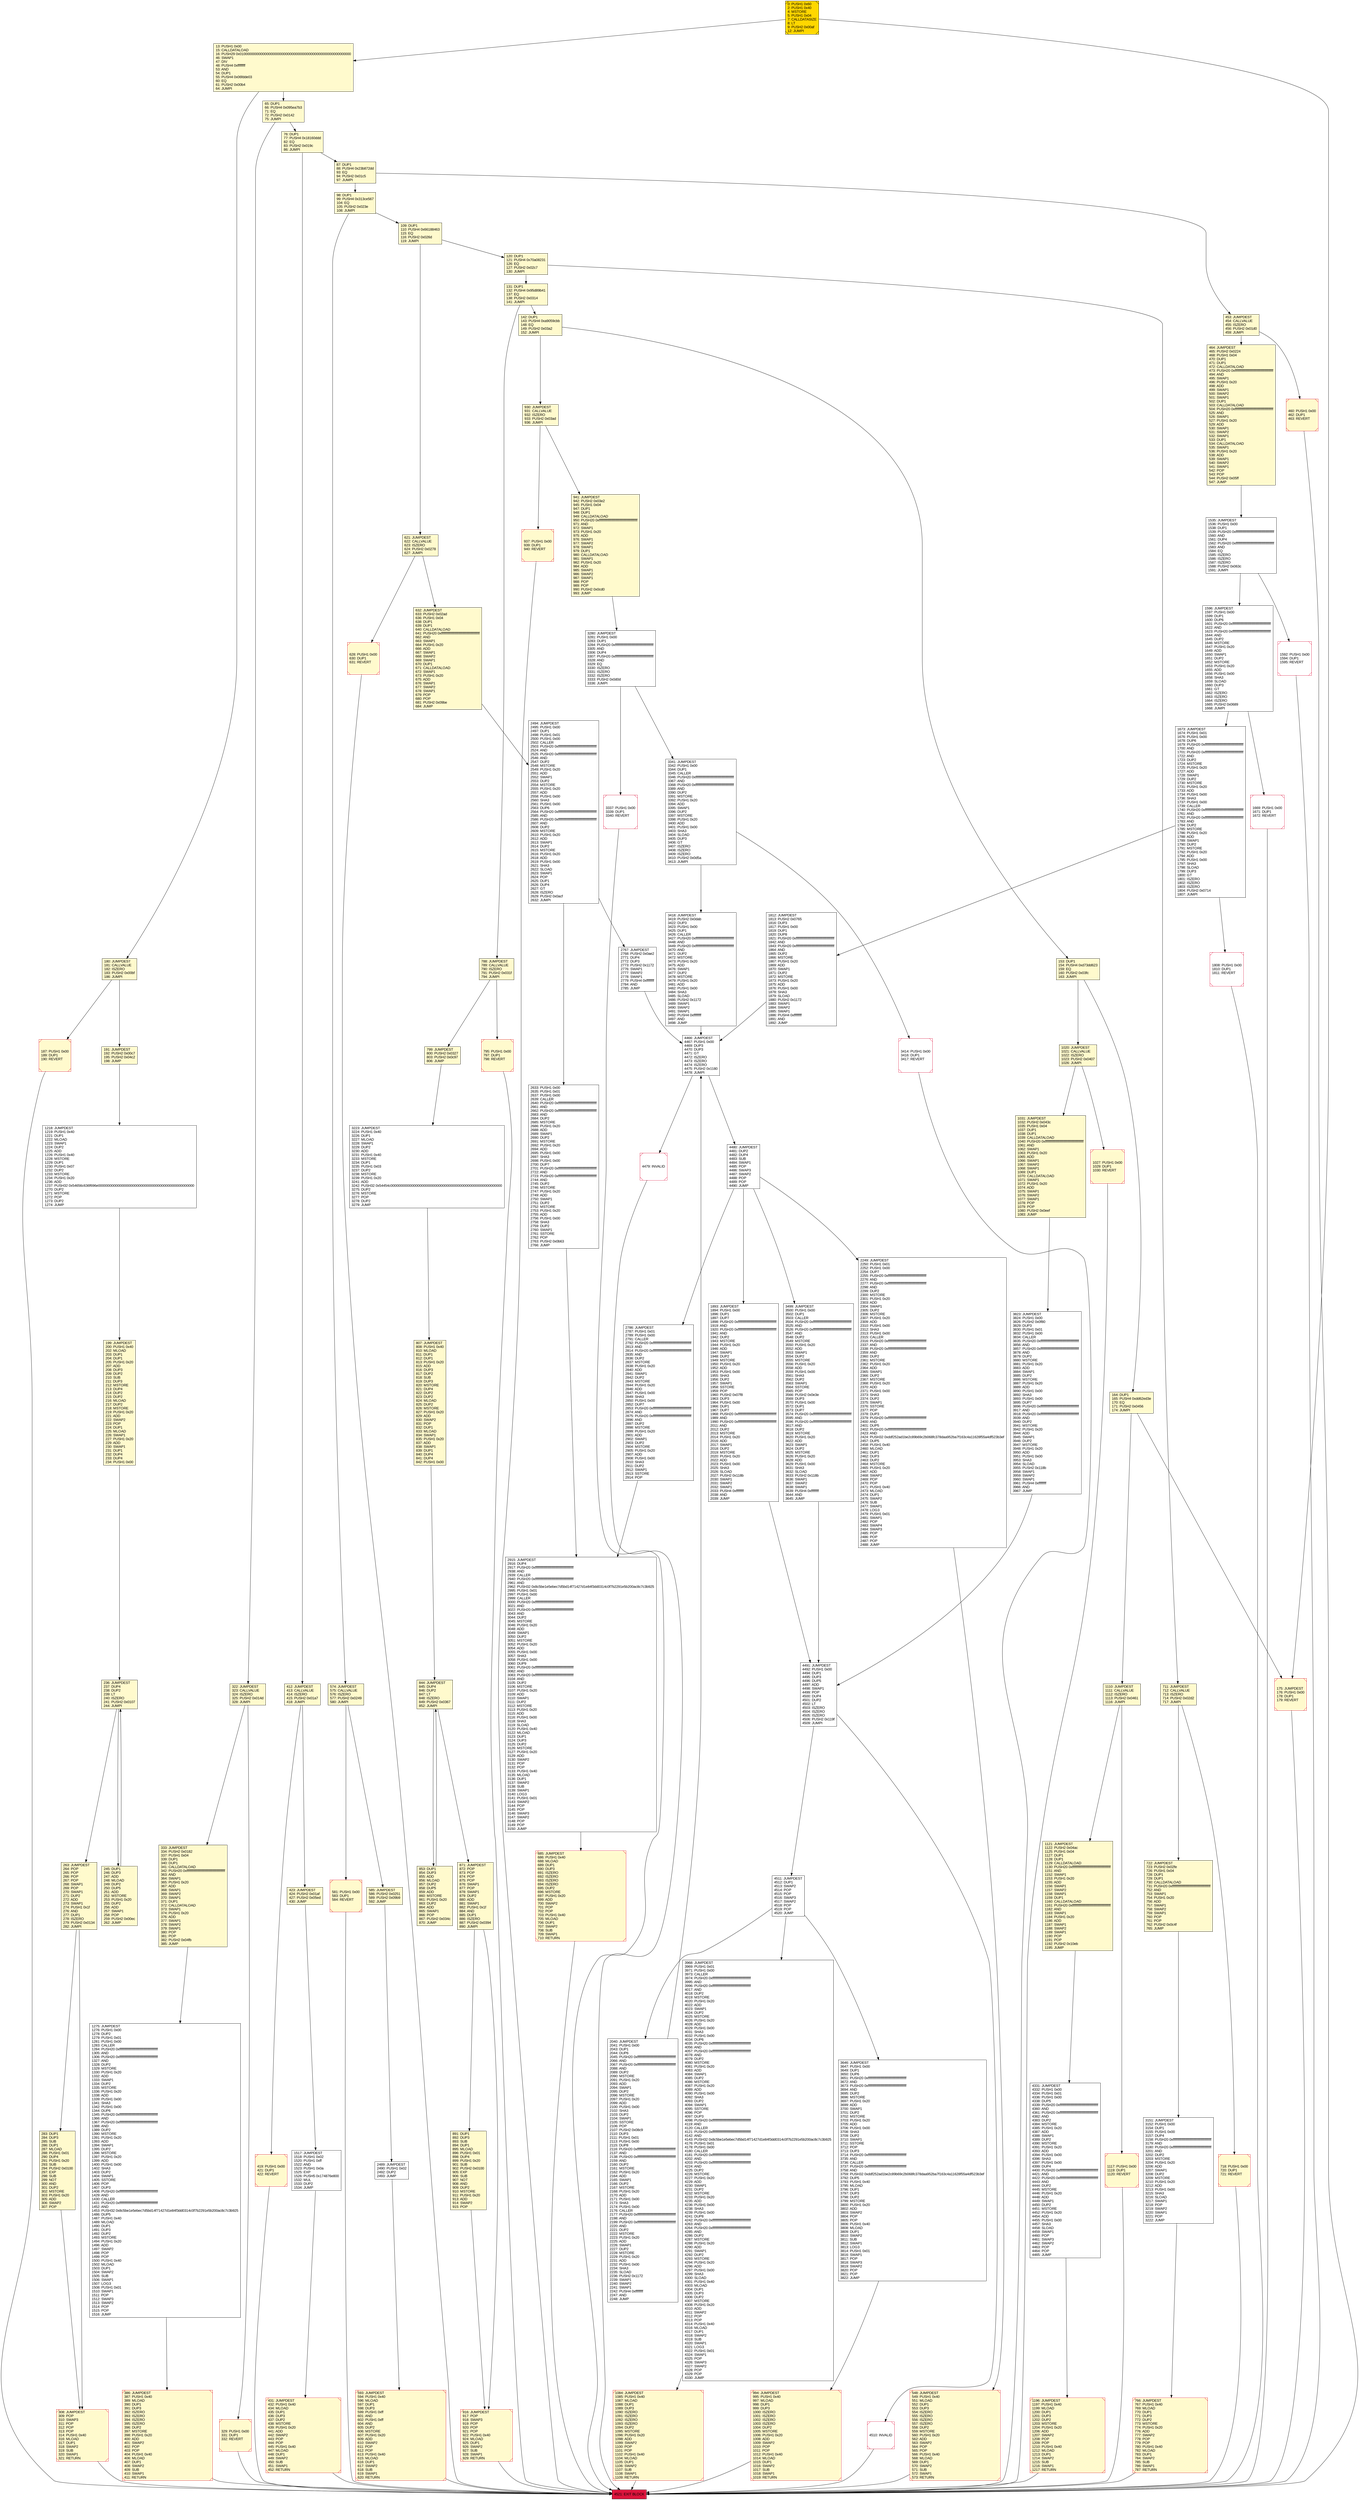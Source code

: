 digraph G {
bgcolor=transparent rankdir=UD;
node [shape=box style=filled color=black fillcolor=white fontname=arial fontcolor=black];
1084 [label="1084: JUMPDEST\l1085: PUSH1 0x40\l1087: MLOAD\l1088: DUP1\l1089: DUP3\l1090: ISZERO\l1091: ISZERO\l1092: ISZERO\l1093: ISZERO\l1094: DUP2\l1095: MSTORE\l1096: PUSH1 0x20\l1098: ADD\l1099: SWAP2\l1100: POP\l1101: POP\l1102: PUSH1 0x40\l1104: MLOAD\l1105: DUP1\l1106: SWAP2\l1107: SUB\l1108: SWAP1\l1109: RETURN\l" fillcolor=lemonchiffon shape=Msquare color=crimson ];
419 [label="419: PUSH1 0x00\l421: DUP1\l422: REVERT\l" fillcolor=lemonchiffon shape=Msquare color=crimson ];
844 [label="844: JUMPDEST\l845: DUP4\l846: DUP2\l847: LT\l848: ISZERO\l849: PUSH2 0x0367\l852: JUMPI\l" fillcolor=lemonchiffon ];
937 [label="937: PUSH1 0x00\l939: DUP1\l940: REVERT\l" fillcolor=lemonchiffon shape=Msquare color=crimson ];
76 [label="76: DUP1\l77: PUSH4 0x18160ddd\l82: EQ\l83: PUSH2 0x019c\l86: JUMPI\l" fillcolor=lemonchiffon ];
585 [label="585: JUMPDEST\l586: PUSH2 0x0251\l589: PUSH2 0x09b9\l592: JUMP\l" fillcolor=lemonchiffon ];
916 [label="916: JUMPDEST\l917: POP\l918: SWAP3\l919: POP\l920: POP\l921: POP\l922: PUSH1 0x40\l924: MLOAD\l925: DUP1\l926: SWAP2\l927: SUB\l928: SWAP1\l929: RETURN\l" fillcolor=lemonchiffon shape=Msquare color=crimson ];
2489 [label="2489: JUMPDEST\l2490: PUSH1 0x02\l2492: DUP2\l2493: JUMP\l" ];
283 [label="283: DUP1\l284: DUP3\l285: SUB\l286: DUP1\l287: MLOAD\l288: PUSH1 0x01\l290: DUP4\l291: PUSH1 0x20\l293: SUB\l294: PUSH2 0x0100\l297: EXP\l298: SUB\l299: NOT\l300: AND\l301: DUP2\l302: MSTORE\l303: PUSH1 0x20\l305: ADD\l306: SWAP2\l307: POP\l" fillcolor=lemonchiffon ];
1596 [label="1596: JUMPDEST\l1597: PUSH1 0x00\l1599: DUP1\l1600: DUP6\l1601: PUSH20 0xffffffffffffffffffffffffffffffffffffffff\l1622: AND\l1623: PUSH20 0xffffffffffffffffffffffffffffffffffffffff\l1644: AND\l1645: DUP2\l1646: MSTORE\l1647: PUSH1 0x20\l1649: ADD\l1650: SWAP1\l1651: DUP2\l1652: MSTORE\l1653: PUSH1 0x20\l1655: ADD\l1656: PUSH1 0x00\l1658: SHA3\l1659: SLOAD\l1660: DUP3\l1661: GT\l1662: ISZERO\l1663: ISZERO\l1664: ISZERO\l1665: PUSH2 0x0689\l1668: JUMPI\l" ];
333 [label="333: JUMPDEST\l334: PUSH2 0x0182\l337: PUSH1 0x04\l339: DUP1\l340: DUP1\l341: CALLDATALOAD\l342: PUSH20 0xffffffffffffffffffffffffffffffffffffffff\l363: AND\l364: SWAP1\l365: PUSH1 0x20\l367: ADD\l368: SWAP1\l369: SWAP2\l370: SWAP1\l371: DUP1\l372: CALLDATALOAD\l373: SWAP1\l374: PUSH1 0x20\l376: ADD\l377: SWAP1\l378: SWAP2\l379: SWAP1\l380: POP\l381: POP\l382: PUSH2 0x04fb\l385: JUMP\l" fillcolor=lemonchiffon ];
548 [label="548: JUMPDEST\l549: PUSH1 0x40\l551: MLOAD\l552: DUP1\l553: DUP3\l554: ISZERO\l555: ISZERO\l556: ISZERO\l557: ISZERO\l558: DUP2\l559: MSTORE\l560: PUSH1 0x20\l562: ADD\l563: SWAP2\l564: POP\l565: POP\l566: PUSH1 0x40\l568: MLOAD\l569: DUP1\l570: SWAP2\l571: SUB\l572: SWAP1\l573: RETURN\l" fillcolor=lemonchiffon shape=Msquare color=crimson ];
3341 [label="3341: JUMPDEST\l3342: PUSH1 0x00\l3344: DUP1\l3345: CALLER\l3346: PUSH20 0xffffffffffffffffffffffffffffffffffffffff\l3367: AND\l3368: PUSH20 0xffffffffffffffffffffffffffffffffffffffff\l3389: AND\l3390: DUP2\l3391: MSTORE\l3392: PUSH1 0x20\l3394: ADD\l3395: SWAP1\l3396: DUP2\l3397: MSTORE\l3398: PUSH1 0x20\l3400: ADD\l3401: PUSH1 0x00\l3403: SHA3\l3404: SLOAD\l3405: DUP3\l3406: GT\l3407: ISZERO\l3408: ISZERO\l3409: ISZERO\l3410: PUSH2 0x0d5a\l3413: JUMPI\l" ];
187 [label="187: PUSH1 0x00\l189: DUP1\l190: REVERT\l" fillcolor=lemonchiffon shape=Msquare color=crimson ];
431 [label="431: JUMPDEST\l432: PUSH1 0x40\l434: MLOAD\l435: DUP1\l436: DUP3\l437: DUP2\l438: MSTORE\l439: PUSH1 0x20\l441: ADD\l442: SWAP2\l443: POP\l444: POP\l445: PUSH1 0x40\l447: MLOAD\l448: DUP1\l449: SWAP2\l450: SUB\l451: SWAP1\l452: RETURN\l" fillcolor=lemonchiffon shape=Msquare color=crimson ];
1196 [label="1196: JUMPDEST\l1197: PUSH1 0x40\l1199: MLOAD\l1200: DUP1\l1201: DUP3\l1202: DUP2\l1203: MSTORE\l1204: PUSH1 0x20\l1206: ADD\l1207: SWAP2\l1208: POP\l1209: POP\l1210: PUSH1 0x40\l1212: MLOAD\l1213: DUP1\l1214: SWAP2\l1215: SUB\l1216: SWAP1\l1217: RETURN\l" fillcolor=lemonchiffon shape=Msquare color=crimson ];
4510 [label="4510: INVALID\l" shape=Msquare color=crimson ];
799 [label="799: JUMPDEST\l800: PUSH2 0x0327\l803: PUSH2 0x0c97\l806: JUMP\l" fillcolor=lemonchiffon ];
1669 [label="1669: PUSH1 0x00\l1671: DUP1\l1672: REVERT\l" shape=Msquare color=crimson ];
1535 [label="1535: JUMPDEST\l1536: PUSH1 0x00\l1538: DUP1\l1539: PUSH20 0xffffffffffffffffffffffffffffffffffffffff\l1560: AND\l1561: DUP4\l1562: PUSH20 0xffffffffffffffffffffffffffffffffffffffff\l1583: AND\l1584: EQ\l1585: ISZERO\l1586: ISZERO\l1587: ISZERO\l1588: PUSH2 0x063c\l1591: JUMPI\l" ];
632 [label="632: JUMPDEST\l633: PUSH2 0x02ad\l636: PUSH1 0x04\l638: DUP1\l639: DUP1\l640: CALLDATALOAD\l641: PUSH20 0xffffffffffffffffffffffffffffffffffffffff\l662: AND\l663: SWAP1\l664: PUSH1 0x20\l666: ADD\l667: SWAP1\l668: SWAP2\l669: SWAP1\l670: DUP1\l671: CALLDATALOAD\l672: SWAP1\l673: PUSH1 0x20\l675: ADD\l676: SWAP1\l677: SWAP2\l678: SWAP1\l679: POP\l680: POP\l681: PUSH2 0x09be\l684: JUMP\l" fillcolor=lemonchiffon ];
1031 [label="1031: JUMPDEST\l1032: PUSH2 0x043c\l1035: PUSH1 0x04\l1037: DUP1\l1038: DUP1\l1039: CALLDATALOAD\l1040: PUSH20 0xffffffffffffffffffffffffffffffffffffffff\l1061: AND\l1062: SWAP1\l1063: PUSH1 0x20\l1065: ADD\l1066: SWAP1\l1067: SWAP2\l1068: SWAP1\l1069: DUP1\l1070: CALLDATALOAD\l1071: SWAP1\l1072: PUSH1 0x20\l1074: ADD\l1075: SWAP1\l1076: SWAP2\l1077: SWAP1\l1078: POP\l1079: POP\l1080: PUSH2 0x0eef\l1083: JUMP\l" fillcolor=lemonchiffon ];
263 [label="263: JUMPDEST\l264: POP\l265: POP\l266: POP\l267: POP\l268: SWAP1\l269: POP\l270: SWAP1\l271: DUP2\l272: ADD\l273: SWAP1\l274: PUSH1 0x1f\l276: AND\l277: DUP1\l278: ISZERO\l279: PUSH2 0x0134\l282: JUMPI\l" fillcolor=lemonchiffon ];
2040 [label="2040: JUMPDEST\l2041: PUSH1 0x00\l2043: DUP1\l2044: DUP6\l2045: PUSH20 0xffffffffffffffffffffffffffffffffffffffff\l2066: AND\l2067: PUSH20 0xffffffffffffffffffffffffffffffffffffffff\l2088: AND\l2089: DUP2\l2090: MSTORE\l2091: PUSH1 0x20\l2093: ADD\l2094: SWAP1\l2095: DUP2\l2096: MSTORE\l2097: PUSH1 0x20\l2099: ADD\l2100: PUSH1 0x00\l2102: SHA3\l2103: DUP2\l2104: SWAP1\l2105: SSTORE\l2106: POP\l2107: PUSH2 0x08c9\l2110: DUP3\l2111: PUSH1 0x01\l2113: PUSH1 0x00\l2115: DUP8\l2116: PUSH20 0xffffffffffffffffffffffffffffffffffffffff\l2137: AND\l2138: PUSH20 0xffffffffffffffffffffffffffffffffffffffff\l2159: AND\l2160: DUP2\l2161: MSTORE\l2162: PUSH1 0x20\l2164: ADD\l2165: SWAP1\l2166: DUP2\l2167: MSTORE\l2168: PUSH1 0x20\l2170: ADD\l2171: PUSH1 0x00\l2173: SHA3\l2174: PUSH1 0x00\l2176: CALLER\l2177: PUSH20 0xffffffffffffffffffffffffffffffffffffffff\l2198: AND\l2199: PUSH20 0xffffffffffffffffffffffffffffffffffffffff\l2220: AND\l2221: DUP2\l2222: MSTORE\l2223: PUSH1 0x20\l2225: ADD\l2226: SWAP1\l2227: DUP2\l2228: MSTORE\l2229: PUSH1 0x20\l2231: ADD\l2232: PUSH1 0x00\l2234: SHA3\l2235: SLOAD\l2236: PUSH2 0x1172\l2239: SWAP1\l2240: SWAP2\l2241: SWAP1\l2242: PUSH4 0xffffffff\l2247: AND\l2248: JUMP\l" ];
711 [label="711: JUMPDEST\l712: CALLVALUE\l713: ISZERO\l714: PUSH2 0x02d2\l717: JUMPI\l" fillcolor=lemonchiffon ];
3823 [label="3823: JUMPDEST\l3824: PUSH1 0x00\l3826: PUSH2 0x0f80\l3829: DUP3\l3830: PUSH1 0x01\l3832: PUSH1 0x00\l3834: CALLER\l3835: PUSH20 0xffffffffffffffffffffffffffffffffffffffff\l3856: AND\l3857: PUSH20 0xffffffffffffffffffffffffffffffffffffffff\l3878: AND\l3879: DUP2\l3880: MSTORE\l3881: PUSH1 0x20\l3883: ADD\l3884: SWAP1\l3885: DUP2\l3886: MSTORE\l3887: PUSH1 0x20\l3889: ADD\l3890: PUSH1 0x00\l3892: SHA3\l3893: PUSH1 0x00\l3895: DUP7\l3896: PUSH20 0xffffffffffffffffffffffffffffffffffffffff\l3917: AND\l3918: PUSH20 0xffffffffffffffffffffffffffffffffffffffff\l3939: AND\l3940: DUP2\l3941: MSTORE\l3942: PUSH1 0x20\l3944: ADD\l3945: SWAP1\l3946: DUP2\l3947: MSTORE\l3948: PUSH1 0x20\l3950: ADD\l3951: PUSH1 0x00\l3953: SHA3\l3954: SLOAD\l3955: PUSH2 0x118b\l3958: SWAP1\l3959: SWAP2\l3960: SWAP1\l3961: PUSH4 0xffffffff\l3966: AND\l3967: JUMP\l" ];
180 [label="180: JUMPDEST\l181: CALLVALUE\l182: ISZERO\l183: PUSH2 0x00bf\l186: JUMPI\l" fillcolor=lemonchiffon ];
853 [label="853: DUP1\l854: DUP3\l855: ADD\l856: MLOAD\l857: DUP2\l858: DUP5\l859: ADD\l860: MSTORE\l861: PUSH1 0x20\l863: DUP2\l864: ADD\l865: SWAP1\l866: POP\l867: PUSH2 0x034c\l870: JUMP\l" fillcolor=lemonchiffon ];
1218 [label="1218: JUMPDEST\l1219: PUSH1 0x40\l1221: DUP1\l1222: MLOAD\l1223: SWAP1\l1224: DUP2\l1225: ADD\l1226: PUSH1 0x40\l1228: MSTORE\l1229: DUP1\l1230: PUSH1 0x07\l1232: DUP2\l1233: MSTORE\l1234: PUSH1 0x20\l1236: ADD\l1237: PUSH32 0x54656c636f696e00000000000000000000000000000000000000000000000000\l1270: DUP2\l1271: MSTORE\l1272: POP\l1273: DUP2\l1274: JUMP\l" ];
3499 [label="3499: JUMPDEST\l3500: PUSH1 0x00\l3502: DUP1\l3503: CALLER\l3504: PUSH20 0xffffffffffffffffffffffffffffffffffffffff\l3525: AND\l3526: PUSH20 0xffffffffffffffffffffffffffffffffffffffff\l3547: AND\l3548: DUP2\l3549: MSTORE\l3550: PUSH1 0x20\l3552: ADD\l3553: SWAP1\l3554: DUP2\l3555: MSTORE\l3556: PUSH1 0x20\l3558: ADD\l3559: PUSH1 0x00\l3561: SHA3\l3562: DUP2\l3563: SWAP1\l3564: SSTORE\l3565: POP\l3566: PUSH2 0x0e3e\l3569: DUP3\l3570: PUSH1 0x00\l3572: DUP1\l3573: DUP7\l3574: PUSH20 0xffffffffffffffffffffffffffffffffffffffff\l3595: AND\l3596: PUSH20 0xffffffffffffffffffffffffffffffffffffffff\l3617: AND\l3618: DUP2\l3619: MSTORE\l3620: PUSH1 0x20\l3622: ADD\l3623: SWAP1\l3624: DUP2\l3625: MSTORE\l3626: PUSH1 0x20\l3628: ADD\l3629: PUSH1 0x00\l3631: SHA3\l3632: SLOAD\l3633: PUSH2 0x118b\l3636: SWAP1\l3637: SWAP2\l3638: SWAP1\l3639: PUSH4 0xffffffff\l3644: AND\l3645: JUMP\l" ];
0 [label="0: PUSH1 0x60\l2: PUSH1 0x40\l4: MSTORE\l5: PUSH1 0x04\l7: CALLDATASIZE\l8: LT\l9: PUSH2 0x00af\l12: JUMPI\l" fillcolor=lemonchiffon shape=Msquare fillcolor=gold ];
3968 [label="3968: JUMPDEST\l3969: PUSH1 0x01\l3971: PUSH1 0x00\l3973: CALLER\l3974: PUSH20 0xffffffffffffffffffffffffffffffffffffffff\l3995: AND\l3996: PUSH20 0xffffffffffffffffffffffffffffffffffffffff\l4017: AND\l4018: DUP2\l4019: MSTORE\l4020: PUSH1 0x20\l4022: ADD\l4023: SWAP1\l4024: DUP2\l4025: MSTORE\l4026: PUSH1 0x20\l4028: ADD\l4029: PUSH1 0x00\l4031: SHA3\l4032: PUSH1 0x00\l4034: DUP6\l4035: PUSH20 0xffffffffffffffffffffffffffffffffffffffff\l4056: AND\l4057: PUSH20 0xffffffffffffffffffffffffffffffffffffffff\l4078: AND\l4079: DUP2\l4080: MSTORE\l4081: PUSH1 0x20\l4083: ADD\l4084: SWAP1\l4085: DUP2\l4086: MSTORE\l4087: PUSH1 0x20\l4089: ADD\l4090: PUSH1 0x00\l4092: SHA3\l4093: DUP2\l4094: SWAP1\l4095: SSTORE\l4096: POP\l4097: DUP3\l4098: PUSH20 0xffffffffffffffffffffffffffffffffffffffff\l4119: AND\l4120: CALLER\l4121: PUSH20 0xffffffffffffffffffffffffffffffffffffffff\l4142: AND\l4143: PUSH32 0x8c5be1e5ebec7d5bd14f71427d1e84f3dd0314c0f7b2291e5b200ac8c7c3b925\l4176: PUSH1 0x01\l4178: PUSH1 0x00\l4180: CALLER\l4181: PUSH20 0xffffffffffffffffffffffffffffffffffffffff\l4202: AND\l4203: PUSH20 0xffffffffffffffffffffffffffffffffffffffff\l4224: AND\l4225: DUP2\l4226: MSTORE\l4227: PUSH1 0x20\l4229: ADD\l4230: SWAP1\l4231: DUP2\l4232: MSTORE\l4233: PUSH1 0x20\l4235: ADD\l4236: PUSH1 0x00\l4238: SHA3\l4239: PUSH1 0x00\l4241: DUP8\l4242: PUSH20 0xffffffffffffffffffffffffffffffffffffffff\l4263: AND\l4264: PUSH20 0xffffffffffffffffffffffffffffffffffffffff\l4285: AND\l4286: DUP2\l4287: MSTORE\l4288: PUSH1 0x20\l4290: ADD\l4291: SWAP1\l4292: DUP2\l4293: MSTORE\l4294: PUSH1 0x20\l4296: ADD\l4297: PUSH1 0x00\l4299: SHA3\l4300: SLOAD\l4301: PUSH1 0x40\l4303: MLOAD\l4304: DUP1\l4305: DUP3\l4306: DUP2\l4307: MSTORE\l4308: PUSH1 0x20\l4310: ADD\l4311: SWAP2\l4312: POP\l4313: POP\l4314: PUSH1 0x40\l4316: MLOAD\l4317: DUP1\l4318: SWAP2\l4319: SUB\l4320: SWAP1\l4321: LOG3\l4322: PUSH1 0x01\l4324: SWAP1\l4325: POP\l4326: SWAP3\l4327: SWAP2\l4328: POP\l4329: POP\l4330: JUMP\l" ];
412 [label="412: JUMPDEST\l413: CALLVALUE\l414: ISZERO\l415: PUSH2 0x01a7\l418: JUMPI\l" fillcolor=lemonchiffon ];
621 [label="621: JUMPDEST\l622: CALLVALUE\l623: ISZERO\l624: PUSH2 0x0278\l627: JUMPI\l" fillcolor=lemonchiffon ];
1121 [label="1121: JUMPDEST\l1122: PUSH2 0x04ac\l1125: PUSH1 0x04\l1127: DUP1\l1128: DUP1\l1129: CALLDATALOAD\l1130: PUSH20 0xffffffffffffffffffffffffffffffffffffffff\l1151: AND\l1152: SWAP1\l1153: PUSH1 0x20\l1155: ADD\l1156: SWAP1\l1157: SWAP2\l1158: SWAP1\l1159: DUP1\l1160: CALLDATALOAD\l1161: PUSH20 0xffffffffffffffffffffffffffffffffffffffff\l1182: AND\l1183: SWAP1\l1184: PUSH1 0x20\l1186: ADD\l1187: SWAP1\l1188: SWAP2\l1189: SWAP1\l1190: POP\l1191: POP\l1192: PUSH2 0x10eb\l1195: JUMP\l" fillcolor=lemonchiffon ];
1812 [label="1812: JUMPDEST\l1813: PUSH2 0x0765\l1816: DUP3\l1817: PUSH1 0x00\l1819: DUP1\l1820: DUP8\l1821: PUSH20 0xffffffffffffffffffffffffffffffffffffffff\l1842: AND\l1843: PUSH20 0xffffffffffffffffffffffffffffffffffffffff\l1864: AND\l1865: DUP2\l1866: MSTORE\l1867: PUSH1 0x20\l1869: ADD\l1870: SWAP1\l1871: DUP2\l1872: MSTORE\l1873: PUSH1 0x20\l1875: ADD\l1876: PUSH1 0x00\l1878: SHA3\l1879: SLOAD\l1880: PUSH2 0x1172\l1883: SWAP1\l1884: SWAP2\l1885: SWAP1\l1886: PUSH4 0xffffffff\l1891: AND\l1892: JUMP\l" ];
766 [label="766: JUMPDEST\l767: PUSH1 0x40\l769: MLOAD\l770: DUP1\l771: DUP3\l772: DUP2\l773: MSTORE\l774: PUSH1 0x20\l776: ADD\l777: SWAP2\l778: POP\l779: POP\l780: PUSH1 0x40\l782: MLOAD\l783: DUP1\l784: SWAP2\l785: SUB\l786: SWAP1\l787: RETURN\l" fillcolor=lemonchiffon shape=Msquare color=crimson ];
245 [label="245: DUP1\l246: DUP3\l247: ADD\l248: MLOAD\l249: DUP2\l250: DUP5\l251: ADD\l252: MSTORE\l253: PUSH1 0x20\l255: DUP2\l256: ADD\l257: SWAP1\l258: POP\l259: PUSH2 0x00ec\l262: JUMP\l" fillcolor=lemonchiffon ];
2494 [label="2494: JUMPDEST\l2495: PUSH1 0x00\l2497: DUP1\l2498: PUSH1 0x01\l2500: PUSH1 0x00\l2502: CALLER\l2503: PUSH20 0xffffffffffffffffffffffffffffffffffffffff\l2524: AND\l2525: PUSH20 0xffffffffffffffffffffffffffffffffffffffff\l2546: AND\l2547: DUP2\l2548: MSTORE\l2549: PUSH1 0x20\l2551: ADD\l2552: SWAP1\l2553: DUP2\l2554: MSTORE\l2555: PUSH1 0x20\l2557: ADD\l2558: PUSH1 0x00\l2560: SHA3\l2561: PUSH1 0x00\l2563: DUP6\l2564: PUSH20 0xffffffffffffffffffffffffffffffffffffffff\l2585: AND\l2586: PUSH20 0xffffffffffffffffffffffffffffffffffffffff\l2607: AND\l2608: DUP2\l2609: MSTORE\l2610: PUSH1 0x20\l2612: ADD\l2613: SWAP1\l2614: DUP2\l2615: MSTORE\l2616: PUSH1 0x20\l2618: ADD\l2619: PUSH1 0x00\l2621: SHA3\l2622: SLOAD\l2623: SWAP1\l2624: POP\l2625: DUP1\l2626: DUP4\l2627: GT\l2628: ISZERO\l2629: PUSH2 0x0acf\l2632: JUMPI\l" ];
236 [label="236: JUMPDEST\l237: DUP4\l238: DUP2\l239: LT\l240: ISZERO\l241: PUSH2 0x0107\l244: JUMPI\l" fillcolor=lemonchiffon ];
2249 [label="2249: JUMPDEST\l2250: PUSH1 0x01\l2252: PUSH1 0x00\l2254: DUP7\l2255: PUSH20 0xffffffffffffffffffffffffffffffffffffffff\l2276: AND\l2277: PUSH20 0xffffffffffffffffffffffffffffffffffffffff\l2298: AND\l2299: DUP2\l2300: MSTORE\l2301: PUSH1 0x20\l2303: ADD\l2304: SWAP1\l2305: DUP2\l2306: MSTORE\l2307: PUSH1 0x20\l2309: ADD\l2310: PUSH1 0x00\l2312: SHA3\l2313: PUSH1 0x00\l2315: CALLER\l2316: PUSH20 0xffffffffffffffffffffffffffffffffffffffff\l2337: AND\l2338: PUSH20 0xffffffffffffffffffffffffffffffffffffffff\l2359: AND\l2360: DUP2\l2361: MSTORE\l2362: PUSH1 0x20\l2364: ADD\l2365: SWAP1\l2366: DUP2\l2367: MSTORE\l2368: PUSH1 0x20\l2370: ADD\l2371: PUSH1 0x00\l2373: SHA3\l2374: DUP2\l2375: SWAP1\l2376: SSTORE\l2377: POP\l2378: DUP3\l2379: PUSH20 0xffffffffffffffffffffffffffffffffffffffff\l2400: AND\l2401: DUP5\l2402: PUSH20 0xffffffffffffffffffffffffffffffffffffffff\l2423: AND\l2424: PUSH32 0xddf252ad1be2c89b69c2b068fc378daa952ba7f163c4a11628f55a4df523b3ef\l2457: DUP5\l2458: PUSH1 0x40\l2460: MLOAD\l2461: DUP1\l2462: DUP3\l2463: DUP2\l2464: MSTORE\l2465: PUSH1 0x20\l2467: ADD\l2468: SWAP2\l2469: POP\l2470: POP\l2471: PUSH1 0x40\l2473: MLOAD\l2474: DUP1\l2475: SWAP2\l2476: SUB\l2477: SWAP1\l2478: LOG3\l2479: PUSH1 0x01\l2481: SWAP1\l2482: POP\l2483: SWAP4\l2484: SWAP3\l2485: POP\l2486: POP\l2487: POP\l2488: JUMP\l" ];
191 [label="191: JUMPDEST\l192: PUSH2 0x00c7\l195: PUSH2 0x04c2\l198: JUMP\l" fillcolor=lemonchiffon ];
1517 [label="1517: JUMPDEST\l1518: PUSH1 0x02\l1520: PUSH1 0xff\l1522: AND\l1523: PUSH1 0x0a\l1525: EXP\l1526: PUSH5 0x174876e800\l1532: MUL\l1533: DUP2\l1534: JUMP\l" ];
1110 [label="1110: JUMPDEST\l1111: CALLVALUE\l1112: ISZERO\l1113: PUSH2 0x0461\l1116: JUMPI\l" fillcolor=lemonchiffon ];
4331 [label="4331: JUMPDEST\l4332: PUSH1 0x00\l4334: PUSH1 0x01\l4336: PUSH1 0x00\l4338: DUP5\l4339: PUSH20 0xffffffffffffffffffffffffffffffffffffffff\l4360: AND\l4361: PUSH20 0xffffffffffffffffffffffffffffffffffffffff\l4382: AND\l4383: DUP2\l4384: MSTORE\l4385: PUSH1 0x20\l4387: ADD\l4388: SWAP1\l4389: DUP2\l4390: MSTORE\l4391: PUSH1 0x20\l4393: ADD\l4394: PUSH1 0x00\l4396: SHA3\l4397: PUSH1 0x00\l4399: DUP4\l4400: PUSH20 0xffffffffffffffffffffffffffffffffffffffff\l4421: AND\l4422: PUSH20 0xffffffffffffffffffffffffffffffffffffffff\l4443: AND\l4444: DUP2\l4445: MSTORE\l4446: PUSH1 0x20\l4448: ADD\l4449: SWAP1\l4450: DUP2\l4451: MSTORE\l4452: PUSH1 0x20\l4454: ADD\l4455: PUSH1 0x00\l4457: SHA3\l4458: SLOAD\l4459: SWAP1\l4460: POP\l4461: SWAP3\l4462: SWAP2\l4463: POP\l4464: POP\l4465: JUMP\l" ];
460 [label="460: PUSH1 0x00\l462: DUP1\l463: REVERT\l" fillcolor=lemonchiffon shape=Msquare color=crimson ];
718 [label="718: PUSH1 0x00\l720: DUP1\l721: REVERT\l" fillcolor=lemonchiffon shape=Msquare color=crimson ];
722 [label="722: JUMPDEST\l723: PUSH2 0x02fe\l726: PUSH1 0x04\l728: DUP1\l729: DUP1\l730: CALLDATALOAD\l731: PUSH20 0xffffffffffffffffffffffffffffffffffffffff\l752: AND\l753: SWAP1\l754: PUSH1 0x20\l756: ADD\l757: SWAP1\l758: SWAP2\l759: SWAP1\l760: POP\l761: POP\l762: PUSH2 0x0c4f\l765: JUMP\l" fillcolor=lemonchiffon ];
941 [label="941: JUMPDEST\l942: PUSH2 0x03e2\l945: PUSH1 0x04\l947: DUP1\l948: DUP1\l949: CALLDATALOAD\l950: PUSH20 0xffffffffffffffffffffffffffffffffffffffff\l971: AND\l972: SWAP1\l973: PUSH1 0x20\l975: ADD\l976: SWAP1\l977: SWAP2\l978: SWAP1\l979: DUP1\l980: CALLDATALOAD\l981: SWAP1\l982: PUSH1 0x20\l984: ADD\l985: SWAP1\l986: SWAP2\l987: SWAP1\l988: POP\l989: POP\l990: PUSH2 0x0cd0\l993: JUMP\l" fillcolor=lemonchiffon ];
891 [label="891: DUP1\l892: DUP3\l893: SUB\l894: DUP1\l895: MLOAD\l896: PUSH1 0x01\l898: DUP4\l899: PUSH1 0x20\l901: SUB\l902: PUSH2 0x0100\l905: EXP\l906: SUB\l907: NOT\l908: AND\l909: DUP2\l910: MSTORE\l911: PUSH1 0x20\l913: ADD\l914: SWAP2\l915: POP\l" fillcolor=lemonchiffon ];
120 [label="120: DUP1\l121: PUSH4 0x70a08231\l126: EQ\l127: PUSH2 0x02c7\l130: JUMPI\l" fillcolor=lemonchiffon ];
199 [label="199: JUMPDEST\l200: PUSH1 0x40\l202: MLOAD\l203: DUP1\l204: DUP1\l205: PUSH1 0x20\l207: ADD\l208: DUP3\l209: DUP2\l210: SUB\l211: DUP3\l212: MSTORE\l213: DUP4\l214: DUP2\l215: DUP2\l216: MLOAD\l217: DUP2\l218: MSTORE\l219: PUSH1 0x20\l221: ADD\l222: SWAP2\l223: POP\l224: DUP1\l225: MLOAD\l226: SWAP1\l227: PUSH1 0x20\l229: ADD\l230: SWAP1\l231: DUP1\l232: DUP4\l233: DUP4\l234: PUSH1 0x00\l" fillcolor=lemonchiffon ];
2786 [label="2786: JUMPDEST\l2787: PUSH1 0x01\l2789: PUSH1 0x00\l2791: CALLER\l2792: PUSH20 0xffffffffffffffffffffffffffffffffffffffff\l2813: AND\l2814: PUSH20 0xffffffffffffffffffffffffffffffffffffffff\l2835: AND\l2836: DUP2\l2837: MSTORE\l2838: PUSH1 0x20\l2840: ADD\l2841: SWAP1\l2842: DUP2\l2843: MSTORE\l2844: PUSH1 0x20\l2846: ADD\l2847: PUSH1 0x00\l2849: SHA3\l2850: PUSH1 0x00\l2852: DUP7\l2853: PUSH20 0xffffffffffffffffffffffffffffffffffffffff\l2874: AND\l2875: PUSH20 0xffffffffffffffffffffffffffffffffffffffff\l2896: AND\l2897: DUP2\l2898: MSTORE\l2899: PUSH1 0x20\l2901: ADD\l2902: SWAP1\l2903: DUP2\l2904: MSTORE\l2905: PUSH1 0x20\l2907: ADD\l2908: PUSH1 0x00\l2910: SHA3\l2911: DUP2\l2912: SWAP1\l2913: SSTORE\l2914: POP\l" ];
65 [label="65: DUP1\l66: PUSH4 0x095ea7b3\l71: EQ\l72: PUSH2 0x0142\l75: JUMPI\l" fillcolor=lemonchiffon ];
464 [label="464: JUMPDEST\l465: PUSH2 0x0224\l468: PUSH1 0x04\l470: DUP1\l471: DUP1\l472: CALLDATALOAD\l473: PUSH20 0xffffffffffffffffffffffffffffffffffffffff\l494: AND\l495: SWAP1\l496: PUSH1 0x20\l498: ADD\l499: SWAP1\l500: SWAP2\l501: SWAP1\l502: DUP1\l503: CALLDATALOAD\l504: PUSH20 0xffffffffffffffffffffffffffffffffffffffff\l525: AND\l526: SWAP1\l527: PUSH1 0x20\l529: ADD\l530: SWAP1\l531: SWAP2\l532: SWAP1\l533: DUP1\l534: CALLDATALOAD\l535: SWAP1\l536: PUSH1 0x20\l538: ADD\l539: SWAP1\l540: SWAP2\l541: SWAP1\l542: POP\l543: POP\l544: PUSH2 0x05ff\l547: JUMP\l" fillcolor=lemonchiffon ];
1275 [label="1275: JUMPDEST\l1276: PUSH1 0x00\l1278: DUP2\l1279: PUSH1 0x01\l1281: PUSH1 0x00\l1283: CALLER\l1284: PUSH20 0xffffffffffffffffffffffffffffffffffffffff\l1305: AND\l1306: PUSH20 0xffffffffffffffffffffffffffffffffffffffff\l1327: AND\l1328: DUP2\l1329: MSTORE\l1330: PUSH1 0x20\l1332: ADD\l1333: SWAP1\l1334: DUP2\l1335: MSTORE\l1336: PUSH1 0x20\l1338: ADD\l1339: PUSH1 0x00\l1341: SHA3\l1342: PUSH1 0x00\l1344: DUP6\l1345: PUSH20 0xffffffffffffffffffffffffffffffffffffffff\l1366: AND\l1367: PUSH20 0xffffffffffffffffffffffffffffffffffffffff\l1388: AND\l1389: DUP2\l1390: MSTORE\l1391: PUSH1 0x20\l1393: ADD\l1394: SWAP1\l1395: DUP2\l1396: MSTORE\l1397: PUSH1 0x20\l1399: ADD\l1400: PUSH1 0x00\l1402: SHA3\l1403: DUP2\l1404: SWAP1\l1405: SSTORE\l1406: POP\l1407: DUP3\l1408: PUSH20 0xffffffffffffffffffffffffffffffffffffffff\l1429: AND\l1430: CALLER\l1431: PUSH20 0xffffffffffffffffffffffffffffffffffffffff\l1452: AND\l1453: PUSH32 0x8c5be1e5ebec7d5bd14f71427d1e84f3dd0314c0f7b2291e5b200ac8c7c3b925\l1486: DUP5\l1487: PUSH1 0x40\l1489: MLOAD\l1490: DUP1\l1491: DUP3\l1492: DUP2\l1493: MSTORE\l1494: PUSH1 0x20\l1496: ADD\l1497: SWAP2\l1498: POP\l1499: POP\l1500: PUSH1 0x40\l1502: MLOAD\l1503: DUP1\l1504: SWAP2\l1505: SUB\l1506: SWAP1\l1507: LOG3\l1508: PUSH1 0x01\l1510: SWAP1\l1511: POP\l1512: SWAP3\l1513: SWAP2\l1514: POP\l1515: POP\l1516: JUMP\l" ];
871 [label="871: JUMPDEST\l872: POP\l873: POP\l874: POP\l875: POP\l876: SWAP1\l877: POP\l878: SWAP1\l879: DUP2\l880: ADD\l881: SWAP1\l882: PUSH1 0x1f\l884: AND\l885: DUP1\l886: ISZERO\l887: PUSH2 0x0394\l890: JUMPI\l" fillcolor=lemonchiffon ];
153 [label="153: DUP1\l154: PUSH4 0xd73dd623\l159: EQ\l160: PUSH2 0x03fc\l163: JUMPI\l" fillcolor=lemonchiffon ];
164 [label="164: DUP1\l165: PUSH4 0xdd62ed3e\l170: EQ\l171: PUSH2 0x0456\l174: JUMPI\l" fillcolor=lemonchiffon ];
685 [label="685: JUMPDEST\l686: PUSH1 0x40\l688: MLOAD\l689: DUP1\l690: DUP3\l691: ISZERO\l692: ISZERO\l693: ISZERO\l694: ISZERO\l695: DUP2\l696: MSTORE\l697: PUSH1 0x20\l699: ADD\l700: SWAP2\l701: POP\l702: POP\l703: PUSH1 0x40\l705: MLOAD\l706: DUP1\l707: SWAP2\l708: SUB\l709: SWAP1\l710: RETURN\l" fillcolor=lemonchiffon shape=Msquare color=crimson ];
1020 [label="1020: JUMPDEST\l1021: CALLVALUE\l1022: ISZERO\l1023: PUSH2 0x0407\l1026: JUMPI\l" fillcolor=lemonchiffon ];
807 [label="807: JUMPDEST\l808: PUSH1 0x40\l810: MLOAD\l811: DUP1\l812: DUP1\l813: PUSH1 0x20\l815: ADD\l816: DUP3\l817: DUP2\l818: SUB\l819: DUP3\l820: MSTORE\l821: DUP4\l822: DUP2\l823: DUP2\l824: MLOAD\l825: DUP2\l826: MSTORE\l827: PUSH1 0x20\l829: ADD\l830: SWAP2\l831: POP\l832: DUP1\l833: MLOAD\l834: SWAP1\l835: PUSH1 0x20\l837: ADD\l838: SWAP1\l839: DUP1\l840: DUP4\l841: DUP4\l842: PUSH1 0x00\l" fillcolor=lemonchiffon ];
1592 [label="1592: PUSH1 0x00\l1594: DUP1\l1595: REVERT\l" shape=Msquare color=crimson ];
1027 [label="1027: PUSH1 0x00\l1029: DUP1\l1030: REVERT\l" fillcolor=lemonchiffon shape=Msquare color=crimson ];
3337 [label="3337: PUSH1 0x00\l3339: DUP1\l3340: REVERT\l" shape=Msquare color=crimson ];
4521 [label="4521: EXIT BLOCK\l" fillcolor=crimson ];
175 [label="175: JUMPDEST\l176: PUSH1 0x00\l178: DUP1\l179: REVERT\l" fillcolor=lemonchiffon shape=Msquare color=crimson ];
308 [label="308: JUMPDEST\l309: POP\l310: SWAP3\l311: POP\l312: POP\l313: POP\l314: PUSH1 0x40\l316: MLOAD\l317: DUP1\l318: SWAP2\l319: SUB\l320: SWAP1\l321: RETURN\l" fillcolor=lemonchiffon shape=Msquare color=crimson ];
2767 [label="2767: JUMPDEST\l2768: PUSH2 0x0ae2\l2771: DUP4\l2772: DUP3\l2773: PUSH2 0x1172\l2776: SWAP1\l2777: SWAP2\l2778: SWAP1\l2779: PUSH4 0xffffffff\l2784: AND\l2785: JUMP\l" ];
930 [label="930: JUMPDEST\l931: CALLVALUE\l932: ISZERO\l933: PUSH2 0x03ad\l936: JUMPI\l" fillcolor=lemonchiffon ];
3280 [label="3280: JUMPDEST\l3281: PUSH1 0x00\l3283: DUP1\l3284: PUSH20 0xffffffffffffffffffffffffffffffffffffffff\l3305: AND\l3306: DUP4\l3307: PUSH20 0xffffffffffffffffffffffffffffffffffffffff\l3328: AND\l3329: EQ\l3330: ISZERO\l3331: ISZERO\l3332: ISZERO\l3333: PUSH2 0x0d0d\l3336: JUMPI\l" ];
1808 [label="1808: PUSH1 0x00\l1810: DUP1\l1811: REVERT\l" shape=Msquare color=crimson ];
3223 [label="3223: JUMPDEST\l3224: PUSH1 0x40\l3226: DUP1\l3227: MLOAD\l3228: SWAP1\l3229: DUP2\l3230: ADD\l3231: PUSH1 0x40\l3233: MSTORE\l3234: DUP1\l3235: PUSH1 0x03\l3237: DUP2\l3238: MSTORE\l3239: PUSH1 0x20\l3241: ADD\l3242: PUSH32 0x54454c0000000000000000000000000000000000000000000000000000000000\l3275: DUP2\l3276: MSTORE\l3277: POP\l3278: DUP2\l3279: JUMP\l" ];
2915 [label="2915: JUMPDEST\l2916: DUP4\l2917: PUSH20 0xffffffffffffffffffffffffffffffffffffffff\l2938: AND\l2939: CALLER\l2940: PUSH20 0xffffffffffffffffffffffffffffffffffffffff\l2961: AND\l2962: PUSH32 0x8c5be1e5ebec7d5bd14f71427d1e84f3dd0314c0f7b2291e5b200ac8c7c3b925\l2995: PUSH1 0x01\l2997: PUSH1 0x00\l2999: CALLER\l3000: PUSH20 0xffffffffffffffffffffffffffffffffffffffff\l3021: AND\l3022: PUSH20 0xffffffffffffffffffffffffffffffffffffffff\l3043: AND\l3044: DUP2\l3045: MSTORE\l3046: PUSH1 0x20\l3048: ADD\l3049: SWAP1\l3050: DUP2\l3051: MSTORE\l3052: PUSH1 0x20\l3054: ADD\l3055: PUSH1 0x00\l3057: SHA3\l3058: PUSH1 0x00\l3060: DUP9\l3061: PUSH20 0xffffffffffffffffffffffffffffffffffffffff\l3082: AND\l3083: PUSH20 0xffffffffffffffffffffffffffffffffffffffff\l3104: AND\l3105: DUP2\l3106: MSTORE\l3107: PUSH1 0x20\l3109: ADD\l3110: SWAP1\l3111: DUP2\l3112: MSTORE\l3113: PUSH1 0x20\l3115: ADD\l3116: PUSH1 0x00\l3118: SHA3\l3119: SLOAD\l3120: PUSH1 0x40\l3122: MLOAD\l3123: DUP1\l3124: DUP3\l3125: DUP2\l3126: MSTORE\l3127: PUSH1 0x20\l3129: ADD\l3130: SWAP2\l3131: POP\l3132: POP\l3133: PUSH1 0x40\l3135: MLOAD\l3136: DUP1\l3137: SWAP2\l3138: SUB\l3139: SWAP1\l3140: LOG3\l3141: PUSH1 0x01\l3143: SWAP2\l3144: POP\l3145: POP\l3146: SWAP3\l3147: SWAP2\l3148: POP\l3149: POP\l3150: JUMP\l" ];
4480 [label="4480: JUMPDEST\l4481: DUP2\l4482: DUP4\l4483: SUB\l4484: SWAP1\l4485: POP\l4486: SWAP3\l4487: SWAP2\l4488: POP\l4489: POP\l4490: JUMP\l" ];
795 [label="795: PUSH1 0x00\l797: DUP1\l798: REVERT\l" fillcolor=lemonchiffon shape=Msquare color=crimson ];
87 [label="87: DUP1\l88: PUSH4 0x23b872dd\l93: EQ\l94: PUSH2 0x01c5\l97: JUMPI\l" fillcolor=lemonchiffon ];
386 [label="386: JUMPDEST\l387: PUSH1 0x40\l389: MLOAD\l390: DUP1\l391: DUP3\l392: ISZERO\l393: ISZERO\l394: ISZERO\l395: ISZERO\l396: DUP2\l397: MSTORE\l398: PUSH1 0x20\l400: ADD\l401: SWAP2\l402: POP\l403: POP\l404: PUSH1 0x40\l406: MLOAD\l407: DUP1\l408: SWAP2\l409: SUB\l410: SWAP1\l411: RETURN\l" fillcolor=lemonchiffon shape=Msquare color=crimson ];
574 [label="574: JUMPDEST\l575: CALLVALUE\l576: ISZERO\l577: PUSH2 0x0249\l580: JUMPI\l" fillcolor=lemonchiffon ];
4479 [label="4479: INVALID\l" shape=Msquare color=crimson ];
4491 [label="4491: JUMPDEST\l4492: PUSH1 0x00\l4494: DUP1\l4495: DUP3\l4496: DUP5\l4497: ADD\l4498: SWAP1\l4499: POP\l4500: DUP4\l4501: DUP2\l4502: LT\l4503: ISZERO\l4504: ISZERO\l4505: ISZERO\l4506: PUSH2 0x119f\l4509: JUMPI\l" ];
453 [label="453: JUMPDEST\l454: CALLVALUE\l455: ISZERO\l456: PUSH2 0x01d0\l459: JUMPI\l" fillcolor=lemonchiffon ];
423 [label="423: JUMPDEST\l424: PUSH2 0x01af\l427: PUSH2 0x05ed\l430: JUMP\l" fillcolor=lemonchiffon ];
322 [label="322: JUMPDEST\l323: CALLVALUE\l324: ISZERO\l325: PUSH2 0x014d\l328: JUMPI\l" fillcolor=lemonchiffon ];
131 [label="131: DUP1\l132: PUSH4 0x95d89b41\l137: EQ\l138: PUSH2 0x0314\l141: JUMPI\l" fillcolor=lemonchiffon ];
98 [label="98: DUP1\l99: PUSH4 0x313ce567\l104: EQ\l105: PUSH2 0x023e\l108: JUMPI\l" fillcolor=lemonchiffon ];
109 [label="109: DUP1\l110: PUSH4 0x66188463\l115: EQ\l116: PUSH2 0x026d\l119: JUMPI\l" fillcolor=lemonchiffon ];
1673 [label="1673: JUMPDEST\l1674: PUSH1 0x01\l1676: PUSH1 0x00\l1678: DUP6\l1679: PUSH20 0xffffffffffffffffffffffffffffffffffffffff\l1700: AND\l1701: PUSH20 0xffffffffffffffffffffffffffffffffffffffff\l1722: AND\l1723: DUP2\l1724: MSTORE\l1725: PUSH1 0x20\l1727: ADD\l1728: SWAP1\l1729: DUP2\l1730: MSTORE\l1731: PUSH1 0x20\l1733: ADD\l1734: PUSH1 0x00\l1736: SHA3\l1737: PUSH1 0x00\l1739: CALLER\l1740: PUSH20 0xffffffffffffffffffffffffffffffffffffffff\l1761: AND\l1762: PUSH20 0xffffffffffffffffffffffffffffffffffffffff\l1783: AND\l1784: DUP2\l1785: MSTORE\l1786: PUSH1 0x20\l1788: ADD\l1789: SWAP1\l1790: DUP2\l1791: MSTORE\l1792: PUSH1 0x20\l1794: ADD\l1795: PUSH1 0x00\l1797: SHA3\l1798: SLOAD\l1799: DUP3\l1800: GT\l1801: ISZERO\l1802: ISZERO\l1803: ISZERO\l1804: PUSH2 0x0714\l1807: JUMPI\l" ];
628 [label="628: PUSH1 0x00\l630: DUP1\l631: REVERT\l" fillcolor=lemonchiffon shape=Msquare color=crimson ];
142 [label="142: DUP1\l143: PUSH4 0xa9059cbb\l148: EQ\l149: PUSH2 0x03a2\l152: JUMPI\l" fillcolor=lemonchiffon ];
788 [label="788: JUMPDEST\l789: CALLVALUE\l790: ISZERO\l791: PUSH2 0x031f\l794: JUMPI\l" fillcolor=lemonchiffon ];
3151 [label="3151: JUMPDEST\l3152: PUSH1 0x00\l3154: DUP1\l3155: PUSH1 0x00\l3157: DUP4\l3158: PUSH20 0xffffffffffffffffffffffffffffffffffffffff\l3179: AND\l3180: PUSH20 0xffffffffffffffffffffffffffffffffffffffff\l3201: AND\l3202: DUP2\l3203: MSTORE\l3204: PUSH1 0x20\l3206: ADD\l3207: SWAP1\l3208: DUP2\l3209: MSTORE\l3210: PUSH1 0x20\l3212: ADD\l3213: PUSH1 0x00\l3215: SHA3\l3216: SLOAD\l3217: SWAP1\l3218: POP\l3219: SWAP2\l3220: SWAP1\l3221: POP\l3222: JUMP\l" ];
994 [label="994: JUMPDEST\l995: PUSH1 0x40\l997: MLOAD\l998: DUP1\l999: DUP3\l1000: ISZERO\l1001: ISZERO\l1002: ISZERO\l1003: ISZERO\l1004: DUP2\l1005: MSTORE\l1006: PUSH1 0x20\l1008: ADD\l1009: SWAP2\l1010: POP\l1011: POP\l1012: PUSH1 0x40\l1014: MLOAD\l1015: DUP1\l1016: SWAP2\l1017: SUB\l1018: SWAP1\l1019: RETURN\l" fillcolor=lemonchiffon shape=Msquare color=crimson ];
3646 [label="3646: JUMPDEST\l3647: PUSH1 0x00\l3649: DUP1\l3650: DUP6\l3651: PUSH20 0xffffffffffffffffffffffffffffffffffffffff\l3672: AND\l3673: PUSH20 0xffffffffffffffffffffffffffffffffffffffff\l3694: AND\l3695: DUP2\l3696: MSTORE\l3697: PUSH1 0x20\l3699: ADD\l3700: SWAP1\l3701: DUP2\l3702: MSTORE\l3703: PUSH1 0x20\l3705: ADD\l3706: PUSH1 0x00\l3708: SHA3\l3709: DUP2\l3710: SWAP1\l3711: SSTORE\l3712: POP\l3713: DUP3\l3714: PUSH20 0xffffffffffffffffffffffffffffffffffffffff\l3735: AND\l3736: CALLER\l3737: PUSH20 0xffffffffffffffffffffffffffffffffffffffff\l3758: AND\l3759: PUSH32 0xddf252ad1be2c89b69c2b068fc378daa952ba7f163c4a11628f55a4df523b3ef\l3792: DUP5\l3793: PUSH1 0x40\l3795: MLOAD\l3796: DUP1\l3797: DUP3\l3798: DUP2\l3799: MSTORE\l3800: PUSH1 0x20\l3802: ADD\l3803: SWAP2\l3804: POP\l3805: POP\l3806: PUSH1 0x40\l3808: MLOAD\l3809: DUP1\l3810: SWAP2\l3811: SUB\l3812: SWAP1\l3813: LOG3\l3814: PUSH1 0x01\l3816: SWAP1\l3817: POP\l3818: SWAP3\l3819: SWAP2\l3820: POP\l3821: POP\l3822: JUMP\l" ];
13 [label="13: PUSH1 0x00\l15: CALLDATALOAD\l16: PUSH29 0x0100000000000000000000000000000000000000000000000000000000\l46: SWAP1\l47: DIV\l48: PUSH4 0xffffffff\l53: AND\l54: DUP1\l55: PUSH4 0x06fdde03\l60: EQ\l61: PUSH2 0x00b4\l64: JUMPI\l" fillcolor=lemonchiffon ];
4466 [label="4466: JUMPDEST\l4467: PUSH1 0x00\l4469: DUP3\l4470: DUP3\l4471: GT\l4472: ISZERO\l4473: ISZERO\l4474: ISZERO\l4475: PUSH2 0x1180\l4478: JUMPI\l" ];
581 [label="581: PUSH1 0x00\l583: DUP1\l584: REVERT\l" fillcolor=lemonchiffon shape=Msquare color=crimson ];
593 [label="593: JUMPDEST\l594: PUSH1 0x40\l596: MLOAD\l597: DUP1\l598: DUP3\l599: PUSH1 0xff\l601: AND\l602: PUSH1 0xff\l604: AND\l605: DUP2\l606: MSTORE\l607: PUSH1 0x20\l609: ADD\l610: SWAP2\l611: POP\l612: POP\l613: PUSH1 0x40\l615: MLOAD\l616: DUP1\l617: SWAP2\l618: SUB\l619: SWAP1\l620: RETURN\l" fillcolor=lemonchiffon shape=Msquare color=crimson ];
329 [label="329: PUSH1 0x00\l331: DUP1\l332: REVERT\l" fillcolor=lemonchiffon shape=Msquare color=crimson ];
1893 [label="1893: JUMPDEST\l1894: PUSH1 0x00\l1896: DUP1\l1897: DUP7\l1898: PUSH20 0xffffffffffffffffffffffffffffffffffffffff\l1919: AND\l1920: PUSH20 0xffffffffffffffffffffffffffffffffffffffff\l1941: AND\l1942: DUP2\l1943: MSTORE\l1944: PUSH1 0x20\l1946: ADD\l1947: SWAP1\l1948: DUP2\l1949: MSTORE\l1950: PUSH1 0x20\l1952: ADD\l1953: PUSH1 0x00\l1955: SHA3\l1956: DUP2\l1957: SWAP1\l1958: SSTORE\l1959: POP\l1960: PUSH2 0x07f8\l1963: DUP3\l1964: PUSH1 0x00\l1966: DUP1\l1967: DUP7\l1968: PUSH20 0xffffffffffffffffffffffffffffffffffffffff\l1989: AND\l1990: PUSH20 0xffffffffffffffffffffffffffffffffffffffff\l2011: AND\l2012: DUP2\l2013: MSTORE\l2014: PUSH1 0x20\l2016: ADD\l2017: SWAP1\l2018: DUP2\l2019: MSTORE\l2020: PUSH1 0x20\l2022: ADD\l2023: PUSH1 0x00\l2025: SHA3\l2026: SLOAD\l2027: PUSH2 0x118b\l2030: SWAP1\l2031: SWAP2\l2032: SWAP1\l2033: PUSH4 0xffffffff\l2038: AND\l2039: JUMP\l" ];
3418 [label="3418: JUMPDEST\l3419: PUSH2 0x0dab\l3422: DUP3\l3423: PUSH1 0x00\l3425: DUP1\l3426: CALLER\l3427: PUSH20 0xffffffffffffffffffffffffffffffffffffffff\l3448: AND\l3449: PUSH20 0xffffffffffffffffffffffffffffffffffffffff\l3470: AND\l3471: DUP2\l3472: MSTORE\l3473: PUSH1 0x20\l3475: ADD\l3476: SWAP1\l3477: DUP2\l3478: MSTORE\l3479: PUSH1 0x20\l3481: ADD\l3482: PUSH1 0x00\l3484: SHA3\l3485: SLOAD\l3486: PUSH2 0x1172\l3489: SWAP1\l3490: SWAP2\l3491: SWAP1\l3492: PUSH4 0xffffffff\l3497: AND\l3498: JUMP\l" ];
2633 [label="2633: PUSH1 0x00\l2635: PUSH1 0x01\l2637: PUSH1 0x00\l2639: CALLER\l2640: PUSH20 0xffffffffffffffffffffffffffffffffffffffff\l2661: AND\l2662: PUSH20 0xffffffffffffffffffffffffffffffffffffffff\l2683: AND\l2684: DUP2\l2685: MSTORE\l2686: PUSH1 0x20\l2688: ADD\l2689: SWAP1\l2690: DUP2\l2691: MSTORE\l2692: PUSH1 0x20\l2694: ADD\l2695: PUSH1 0x00\l2697: SHA3\l2698: PUSH1 0x00\l2700: DUP7\l2701: PUSH20 0xffffffffffffffffffffffffffffffffffffffff\l2722: AND\l2723: PUSH20 0xffffffffffffffffffffffffffffffffffffffff\l2744: AND\l2745: DUP2\l2746: MSTORE\l2747: PUSH1 0x20\l2749: ADD\l2750: SWAP1\l2751: DUP2\l2752: MSTORE\l2753: PUSH1 0x20\l2755: ADD\l2756: PUSH1 0x00\l2758: SHA3\l2759: DUP2\l2760: SWAP1\l2761: SSTORE\l2762: POP\l2763: PUSH2 0x0b63\l2766: JUMP\l" ];
4511 [label="4511: JUMPDEST\l4512: DUP1\l4513: SWAP2\l4514: POP\l4515: POP\l4516: SWAP3\l4517: SWAP2\l4518: POP\l4519: POP\l4520: JUMP\l" ];
3414 [label="3414: PUSH1 0x00\l3416: DUP1\l3417: REVERT\l" shape=Msquare color=crimson ];
1117 [label="1117: PUSH1 0x00\l1119: DUP1\l1120: REVERT\l" fillcolor=lemonchiffon shape=Msquare color=crimson ];
3337 -> 4521;
153 -> 164;
175 -> 4521;
308 -> 4521;
585 -> 2489;
3280 -> 3337;
236 -> 245;
245 -> 236;
1027 -> 4521;
3418 -> 4466;
4511 -> 3646;
795 -> 4521;
386 -> 4521;
1808 -> 4521;
131 -> 142;
131 -> 788;
153 -> 1020;
1031 -> 3823;
98 -> 109;
322 -> 329;
263 -> 283;
4466 -> 4479;
199 -> 236;
3223 -> 807;
164 -> 175;
1893 -> 4491;
2915 -> 685;
1110 -> 1121;
1121 -> 4331;
180 -> 187;
1592 -> 4521;
4491 -> 4511;
1596 -> 1669;
1020 -> 1027;
685 -> 4521;
1275 -> 386;
844 -> 853;
853 -> 844;
3646 -> 994;
1535 -> 1596;
329 -> 4521;
3968 -> 1084;
453 -> 464;
412 -> 419;
120 -> 711;
1218 -> 199;
2633 -> 2915;
76 -> 412;
581 -> 4521;
593 -> 4521;
2767 -> 4466;
4480 -> 1893;
191 -> 1218;
1117 -> 4521;
4466 -> 4480;
711 -> 718;
711 -> 722;
142 -> 153;
574 -> 581;
3414 -> 4521;
180 -> 191;
236 -> 263;
1673 -> 1808;
4479 -> 4521;
788 -> 795;
621 -> 632;
65 -> 76;
98 -> 574;
4331 -> 1196;
87 -> 98;
1517 -> 431;
994 -> 4521;
142 -> 930;
632 -> 2494;
628 -> 4521;
891 -> 916;
87 -> 453;
2249 -> 548;
412 -> 423;
871 -> 916;
4480 -> 3499;
4510 -> 4521;
844 -> 871;
1669 -> 4521;
1110 -> 1117;
807 -> 844;
621 -> 628;
1673 -> 1812;
109 -> 621;
799 -> 3223;
3151 -> 766;
13 -> 65;
263 -> 308;
333 -> 1275;
109 -> 120;
2494 -> 2633;
0 -> 13;
937 -> 4521;
916 -> 4521;
930 -> 937;
1812 -> 4466;
1084 -> 4521;
419 -> 4521;
453 -> 460;
464 -> 1535;
423 -> 1517;
76 -> 87;
1535 -> 1592;
4511 -> 3968;
548 -> 4521;
65 -> 322;
187 -> 4521;
574 -> 585;
722 -> 3151;
431 -> 4521;
1196 -> 4521;
3280 -> 3341;
1020 -> 1031;
283 -> 308;
120 -> 131;
2786 -> 2915;
4480 -> 2786;
941 -> 3280;
930 -> 941;
1596 -> 1673;
4511 -> 2040;
460 -> 4521;
718 -> 4521;
322 -> 333;
2040 -> 4466;
13 -> 180;
4480 -> 2249;
4491 -> 4510;
164 -> 1110;
766 -> 4521;
3341 -> 3418;
0 -> 175;
2489 -> 593;
3341 -> 3414;
788 -> 799;
3823 -> 4491;
871 -> 891;
3499 -> 4491;
2494 -> 2767;
}